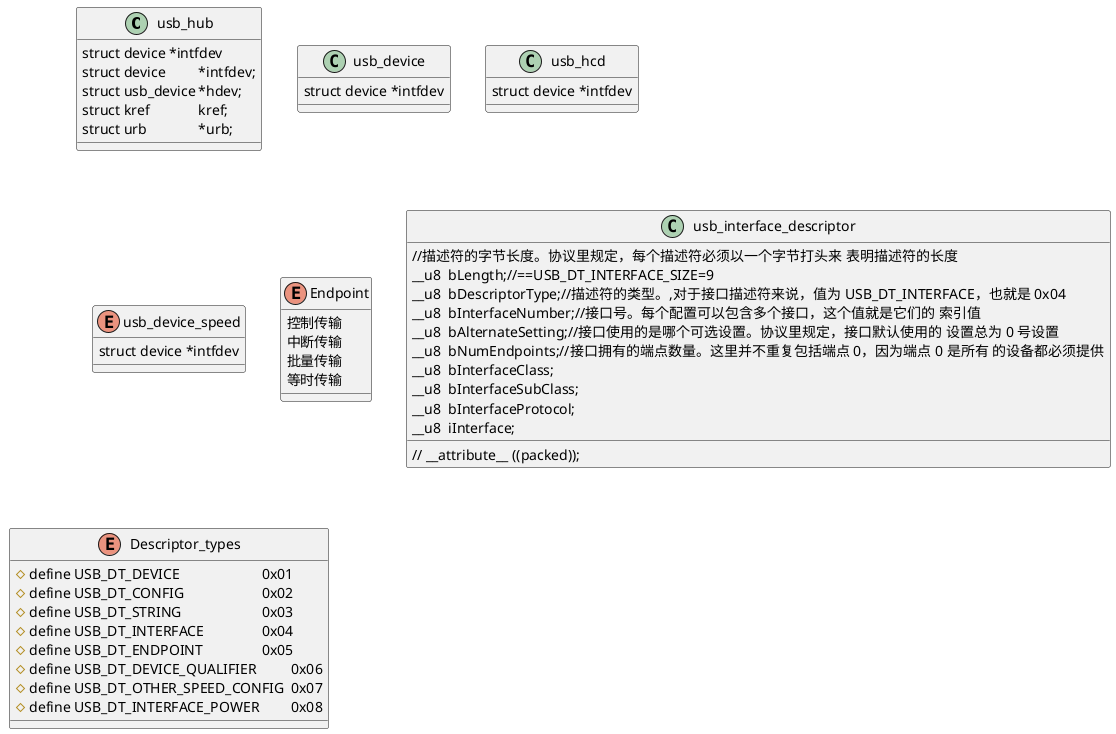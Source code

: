 @startuml


class usb_hub {
    struct device *intfdev
    struct device		*intfdev;
	struct usb_device	*hdev;
	struct kref		kref;
	struct urb		*urb;
}

class usb_device {
    struct device *intfdev

}
class usb_hcd {
     struct device *intfdev

 }
enum usb_device_speed {
     struct device *intfdev

 }
 enum Endpoint {
    控制传输
    中断传输
    批量传输
    等时传输
  }
 class usb_interface_descriptor {
    //描述符的字节长度。协议里规定，每个描述符必须以一个字节打头来 表明描述符的长度
  	__u8  bLength;//==USB_DT_INTERFACE_SIZE=9
  	__u8  bDescriptorType;//描述符的类型。,对于接口描述符来说，值为 USB_DT_INTERFACE，也就是 0x04
  	__u8  bInterfaceNumber;//接口号。每个配置可以包含多个接口，这个值就是它们的 索引值
  	__u8  bAlternateSetting;//接口使用的是哪个可选设置。协议里规定，接口默认使用的 设置总为 0 号设置
  	__u8  bNumEndpoints;//接口拥有的端点数量。这里并不重复包括端点 0，因为端点 0 是所有 的设备都必须提供
  	__u8  bInterfaceClass;
  	__u8  bInterfaceSubClass;
  	__u8  bInterfaceProtocol;
  	__u8  iInterface;
  	 // __attribute__ ((packed));
  }

enum Descriptor_types{
#define USB_DT_DEVICE			0x01
#define USB_DT_CONFIG			0x02
#define USB_DT_STRING			0x03
#define USB_DT_INTERFACE		0x04
#define USB_DT_ENDPOINT			0x05
#define USB_DT_DEVICE_QUALIFIER		0x06
#define USB_DT_OTHER_SPEED_CONFIG	0x07
#define USB_DT_INTERFACE_POWER		0x08
}
@enduml